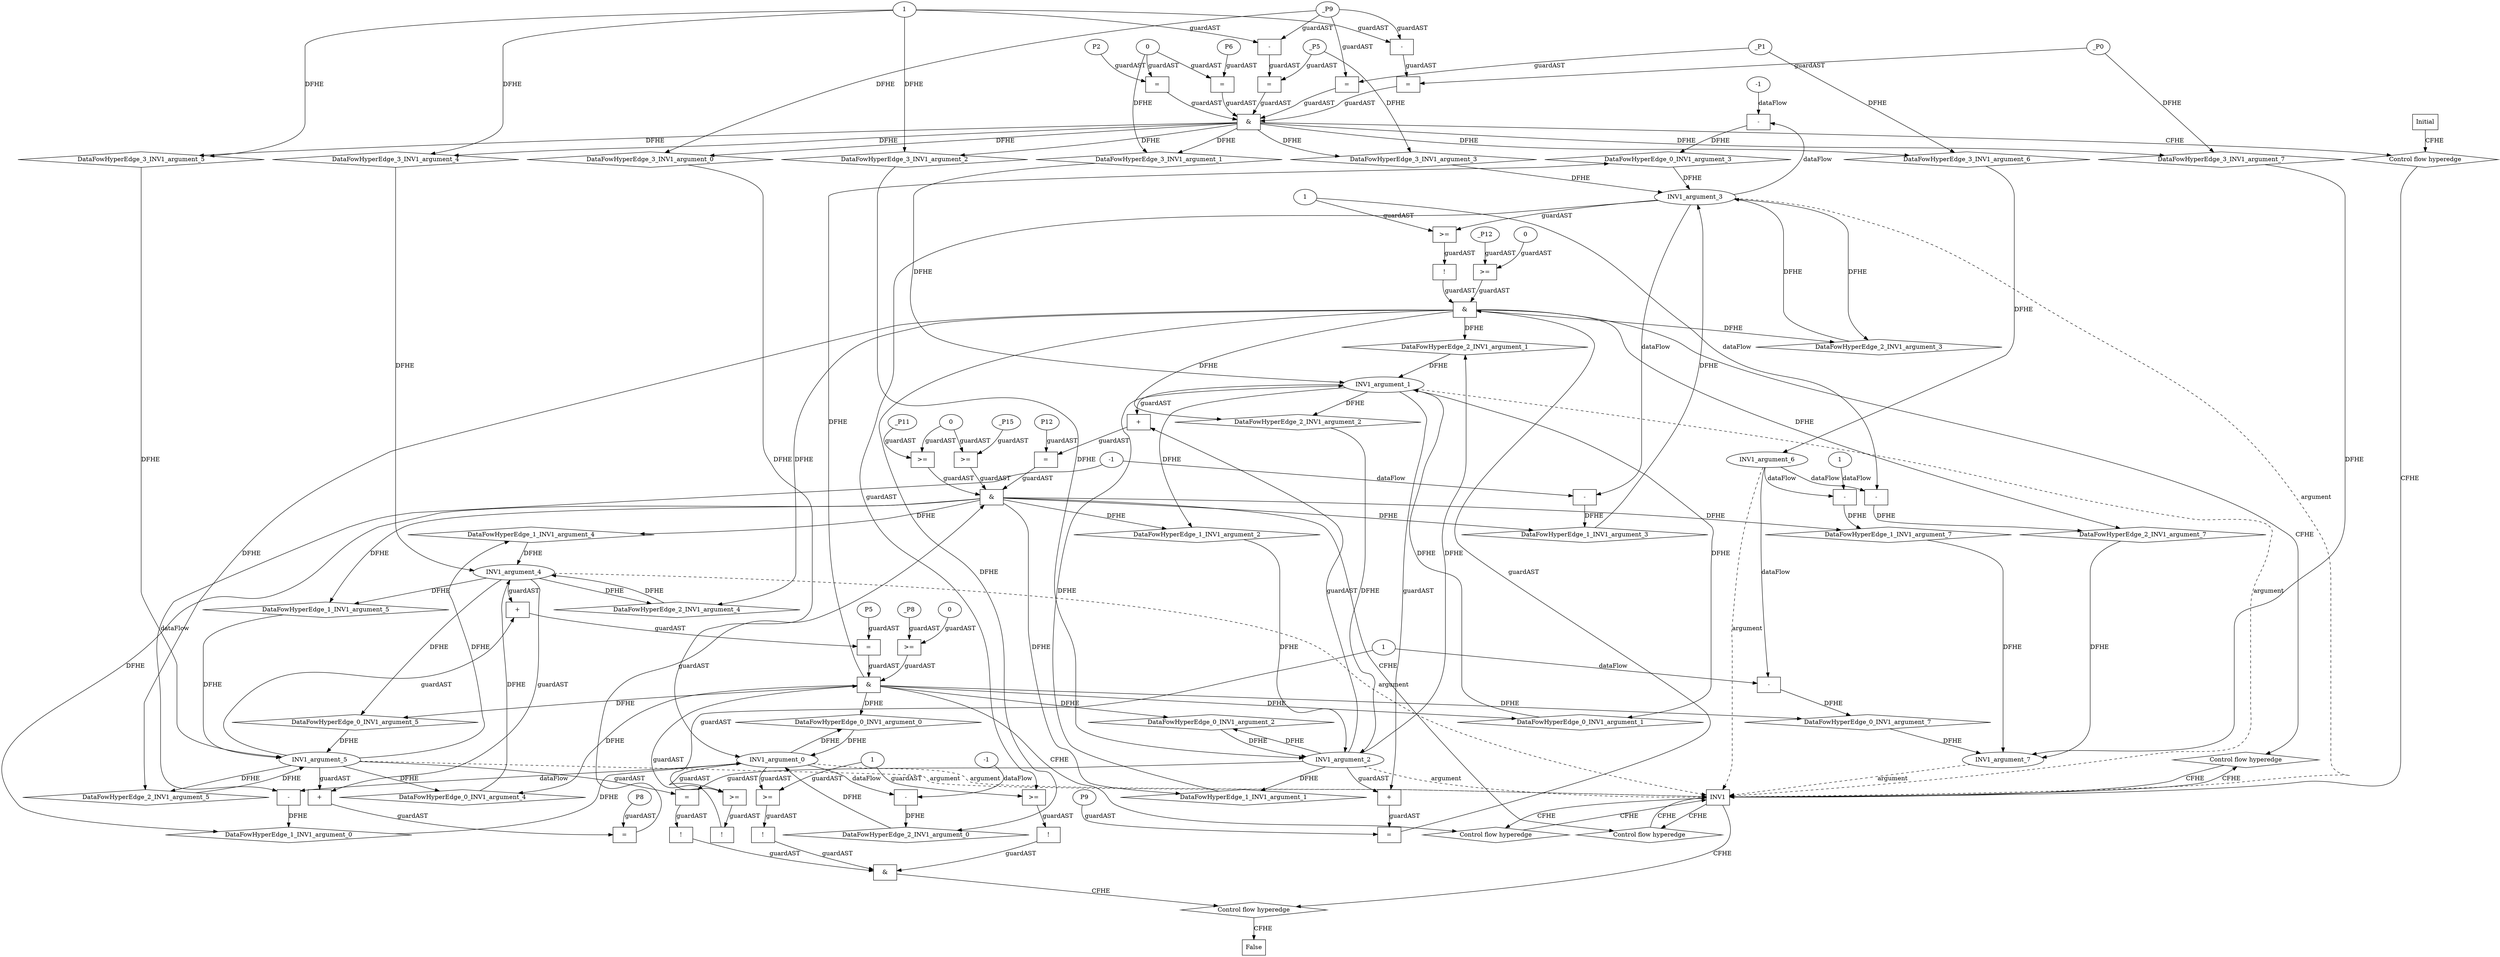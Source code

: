 // Horn Graph
digraph {
	"xxxINV1___INV1_0xxxdataFlow_0_node_0" [label="-"  nodeName="xxxINV1___INV1_0xxxdataFlow_0_node_0" class=Operator GNNNodeID=8 shape=rect]
	"xxxINV1___INV1_0xxxdataFlow_0_node_2" [label="-1"  nodeName="xxxINV1___INV1_0xxxdataFlow_0_node_2" class=IdealInt GNNNodeID=9]
		"INV1_argument_3" -> "xxxINV1___INV1_0xxxdataFlow_0_node_0" [ label="dataFlow"]
		"xxxINV1___INV1_0xxxdataFlow_0_node_2" -> "xxxINV1___INV1_0xxxdataFlow_0_node_0" [ label="dataFlow"]
	"xxxINV1___INV1_0xxxdataFlow2_node_0" [label="-"  nodeName="xxxINV1___INV1_0xxxdataFlow2_node_0" class=Operator GNNNodeID=10 shape=rect]
	"xxxINV1___INV1_0xxxdataFlow2_node_2" [label="1"  nodeName="xxxINV1___INV1_0xxxdataFlow2_node_2" class=IdealInt GNNNodeID=11]
		"INV1_argument_6" -> "xxxINV1___INV1_0xxxdataFlow2_node_0" [ label="dataFlow"]
		"xxxINV1___INV1_0xxxdataFlow2_node_2" -> "xxxINV1___INV1_0xxxdataFlow2_node_0" [ label="dataFlow"]
	"xxxINV1___INV1_0xxxguard_0_node_0" [label="="  nodeName="xxxINV1___INV1_0xxxguard_0_node_0" class=Operator GNNNodeID=12 shape=rect]
	"xxxINV1___INV1_0xxxguard_0_node_1" [label="+"  nodeName="xxxINV1___INV1_0xxxguard_0_node_1" class=Operator GNNNodeID=13 shape=rect]
	"xxxINV1___INV1_0xxxguard_0_node_4" [label="P5"  nodeName="xxxINV1___INV1_0xxxguard_0_node_4" class=symbolicConstant GNNNodeID=14]
		"xxxINV1___INV1_0xxxguard_0_node_1" -> "xxxINV1___INV1_0xxxguard_0_node_0" [ label="guardAST"]
		"xxxINV1___INV1_0xxxguard_0_node_4" -> "xxxINV1___INV1_0xxxguard_0_node_0" [ label="guardAST"]
		"INV1_argument_4" -> "xxxINV1___INV1_0xxxguard_0_node_1" [ label="guardAST"]
		"INV1_argument_5" -> "xxxINV1___INV1_0xxxguard_0_node_1" [ label="guardAST"]
	"xxxINV1___INV1_0xxxguard1_node_0" [label="!"  nodeName="xxxINV1___INV1_0xxxguard1_node_0" class=Operator GNNNodeID=15 shape=rect]
	"xxxINV1___INV1_0xxxguard1_node_1" [label=">="  nodeName="xxxINV1___INV1_0xxxguard1_node_1" class=Operator GNNNodeID=16 shape=rect]
		"xxxINV1___INV1_0xxxguard1_node_1" -> "xxxINV1___INV1_0xxxguard1_node_0" [ label="guardAST"]
		"INV1_argument_0" -> "xxxINV1___INV1_0xxxguard1_node_1" [ label="guardAST"]
		"xxxINV1___INV1_0xxxdataFlow2_node_2" -> "xxxINV1___INV1_0xxxguard1_node_1" [ label="guardAST"]
	"xxxINV1___INV1_0xxxguard2_node_0" [label=">="  nodeName="xxxINV1___INV1_0xxxguard2_node_0" class=Operator GNNNodeID=17 shape=rect]
	"xxxINV1___INV1_0xxxguard2_node_1" [label="_P8"  nodeName="xxxINV1___INV1_0xxxguard2_node_1" class=symbolicConstant GNNNodeID=18]
	"xxxINV1___INV1_0xxxguard2_node_2" [label="0"  nodeName="xxxINV1___INV1_0xxxguard2_node_2" class=IdealInt GNNNodeID=19]
		"xxxINV1___INV1_0xxxguard2_node_1" -> "xxxINV1___INV1_0xxxguard2_node_0" [ label="guardAST"]
		"xxxINV1___INV1_0xxxguard2_node_2" -> "xxxINV1___INV1_0xxxguard2_node_0" [ label="guardAST"]
	"xxxINV1___INV1_1xxxdataFlow1_node_0" [label="-"  nodeName="xxxINV1___INV1_1xxxdataFlow1_node_0" class=Operator GNNNodeID=20 shape=rect]
	"xxxINV1___INV1_1xxxdataFlow1_node_2" [label="-1"  nodeName="xxxINV1___INV1_1xxxdataFlow1_node_2" class=IdealInt GNNNodeID=21]
		"INV1_argument_3" -> "xxxINV1___INV1_1xxxdataFlow1_node_0" [ label="dataFlow"]
		"xxxINV1___INV1_1xxxdataFlow1_node_2" -> "xxxINV1___INV1_1xxxdataFlow1_node_0" [ label="dataFlow"]
	"xxxINV1___INV1_1xxxdataFlow2_node_0" [label="-"  nodeName="xxxINV1___INV1_1xxxdataFlow2_node_0" class=Operator GNNNodeID=22 shape=rect]
	"xxxINV1___INV1_1xxxdataFlow2_node_2" [label="1"  nodeName="xxxINV1___INV1_1xxxdataFlow2_node_2" class=IdealInt GNNNodeID=23]
		"INV1_argument_6" -> "xxxINV1___INV1_1xxxdataFlow2_node_0" [ label="dataFlow"]
		"xxxINV1___INV1_1xxxdataFlow2_node_2" -> "xxxINV1___INV1_1xxxdataFlow2_node_0" [ label="dataFlow"]
	"xxxINV1___INV1_1xxxdataFlow4_node_0" [label="-"  nodeName="xxxINV1___INV1_1xxxdataFlow4_node_0" class=Operator GNNNodeID=24 shape=rect]
		"INV1_argument_0" -> "xxxINV1___INV1_1xxxdataFlow4_node_0" [ label="dataFlow"]
		"xxxINV1___INV1_1xxxdataFlow1_node_2" -> "xxxINV1___INV1_1xxxdataFlow4_node_0" [ label="dataFlow"]
	"xxxINV1___INV1_1xxxguard_0_node_0" [label="="  nodeName="xxxINV1___INV1_1xxxguard_0_node_0" class=Operator GNNNodeID=25 shape=rect]
	"xxxINV1___INV1_1xxxguard_0_node_1" [label="+"  nodeName="xxxINV1___INV1_1xxxguard_0_node_1" class=Operator GNNNodeID=26 shape=rect]
	"xxxINV1___INV1_1xxxguard_0_node_4" [label="P8"  nodeName="xxxINV1___INV1_1xxxguard_0_node_4" class=symbolicConstant GNNNodeID=27]
		"xxxINV1___INV1_1xxxguard_0_node_1" -> "xxxINV1___INV1_1xxxguard_0_node_0" [ label="guardAST"]
		"xxxINV1___INV1_1xxxguard_0_node_4" -> "xxxINV1___INV1_1xxxguard_0_node_0" [ label="guardAST"]
		"INV1_argument_4" -> "xxxINV1___INV1_1xxxguard_0_node_1" [ label="guardAST"]
		"INV1_argument_5" -> "xxxINV1___INV1_1xxxguard_0_node_1" [ label="guardAST"]
	"xxxINV1___INV1_1xxxguard1_node_0" [label=">="  nodeName="xxxINV1___INV1_1xxxguard1_node_0" class=Operator GNNNodeID=28 shape=rect]
	"xxxINV1___INV1_1xxxguard1_node_1" [label="_P15"  nodeName="xxxINV1___INV1_1xxxguard1_node_1" class=symbolicConstant GNNNodeID=29]
	"xxxINV1___INV1_1xxxguard1_node_2" [label="0"  nodeName="xxxINV1___INV1_1xxxguard1_node_2" class=IdealInt GNNNodeID=30]
		"xxxINV1___INV1_1xxxguard1_node_1" -> "xxxINV1___INV1_1xxxguard1_node_0" [ label="guardAST"]
		"xxxINV1___INV1_1xxxguard1_node_2" -> "xxxINV1___INV1_1xxxguard1_node_0" [ label="guardAST"]
	"xxxINV1___INV1_1xxxguard2_node_0" [label=">="  nodeName="xxxINV1___INV1_1xxxguard2_node_0" class=Operator GNNNodeID=31 shape=rect]
	"xxxINV1___INV1_1xxxguard2_node_1" [label="_P11"  nodeName="xxxINV1___INV1_1xxxguard2_node_1" class=symbolicConstant GNNNodeID=32]
		"xxxINV1___INV1_1xxxguard2_node_1" -> "xxxINV1___INV1_1xxxguard2_node_0" [ label="guardAST"]
		"xxxINV1___INV1_1xxxguard1_node_2" -> "xxxINV1___INV1_1xxxguard2_node_0" [ label="guardAST"]
	"xxxINV1___INV1_1xxxguard3_node_0" [label="="  nodeName="xxxINV1___INV1_1xxxguard3_node_0" class=Operator GNNNodeID=33 shape=rect]
	"xxxINV1___INV1_1xxxguard3_node_1" [label="+"  nodeName="xxxINV1___INV1_1xxxguard3_node_1" class=Operator GNNNodeID=34 shape=rect]
	"xxxINV1___INV1_1xxxguard3_node_4" [label="P12"  nodeName="xxxINV1___INV1_1xxxguard3_node_4" class=symbolicConstant GNNNodeID=35]
		"xxxINV1___INV1_1xxxguard3_node_1" -> "xxxINV1___INV1_1xxxguard3_node_0" [ label="guardAST"]
		"xxxINV1___INV1_1xxxguard3_node_4" -> "xxxINV1___INV1_1xxxguard3_node_0" [ label="guardAST"]
		"INV1_argument_1" -> "xxxINV1___INV1_1xxxguard3_node_1" [ label="guardAST"]
		"INV1_argument_2" -> "xxxINV1___INV1_1xxxguard3_node_1" [ label="guardAST"]
	"xxxINV1___INV1_2xxxdataFlow_0_node_0" [label="-"  nodeName="xxxINV1___INV1_2xxxdataFlow_0_node_0" class=Operator GNNNodeID=36 shape=rect]
	"xxxINV1___INV1_2xxxdataFlow_0_node_2" [label="-1"  nodeName="xxxINV1___INV1_2xxxdataFlow_0_node_2" class=IdealInt GNNNodeID=37]
		"INV1_argument_0" -> "xxxINV1___INV1_2xxxdataFlow_0_node_0" [ label="dataFlow"]
		"xxxINV1___INV1_2xxxdataFlow_0_node_2" -> "xxxINV1___INV1_2xxxdataFlow_0_node_0" [ label="dataFlow"]
	"xxxINV1___INV1_2xxxdataFlow2_node_0" [label="-"  nodeName="xxxINV1___INV1_2xxxdataFlow2_node_0" class=Operator GNNNodeID=38 shape=rect]
	"xxxINV1___INV1_2xxxdataFlow2_node_2" [label="1"  nodeName="xxxINV1___INV1_2xxxdataFlow2_node_2" class=IdealInt GNNNodeID=39]
		"INV1_argument_6" -> "xxxINV1___INV1_2xxxdataFlow2_node_0" [ label="dataFlow"]
		"xxxINV1___INV1_2xxxdataFlow2_node_2" -> "xxxINV1___INV1_2xxxdataFlow2_node_0" [ label="dataFlow"]
	"xxxINV1___INV1_2xxxguard_0_node_0" [label="="  nodeName="xxxINV1___INV1_2xxxguard_0_node_0" class=Operator GNNNodeID=40 shape=rect]
	"xxxINV1___INV1_2xxxguard_0_node_1" [label="+"  nodeName="xxxINV1___INV1_2xxxguard_0_node_1" class=Operator GNNNodeID=41 shape=rect]
	"xxxINV1___INV1_2xxxguard_0_node_4" [label="P9"  nodeName="xxxINV1___INV1_2xxxguard_0_node_4" class=symbolicConstant GNNNodeID=42]
		"xxxINV1___INV1_2xxxguard_0_node_1" -> "xxxINV1___INV1_2xxxguard_0_node_0" [ label="guardAST"]
		"xxxINV1___INV1_2xxxguard_0_node_4" -> "xxxINV1___INV1_2xxxguard_0_node_0" [ label="guardAST"]
		"INV1_argument_1" -> "xxxINV1___INV1_2xxxguard_0_node_1" [ label="guardAST"]
		"INV1_argument_2" -> "xxxINV1___INV1_2xxxguard_0_node_1" [ label="guardAST"]
	"xxxINV1___INV1_2xxxguard1_node_0" [label="!"  nodeName="xxxINV1___INV1_2xxxguard1_node_0" class=Operator GNNNodeID=43 shape=rect]
	"xxxINV1___INV1_2xxxguard1_node_1" [label=">="  nodeName="xxxINV1___INV1_2xxxguard1_node_1" class=Operator GNNNodeID=44 shape=rect]
		"xxxINV1___INV1_2xxxguard1_node_1" -> "xxxINV1___INV1_2xxxguard1_node_0" [ label="guardAST"]
		"INV1_argument_3" -> "xxxINV1___INV1_2xxxguard1_node_1" [ label="guardAST"]
		"xxxINV1___INV1_2xxxdataFlow2_node_2" -> "xxxINV1___INV1_2xxxguard1_node_1" [ label="guardAST"]
	"xxxINV1___INV1_2xxxguard2_node_0" [label=">="  nodeName="xxxINV1___INV1_2xxxguard2_node_0" class=Operator GNNNodeID=45 shape=rect]
	"xxxINV1___INV1_2xxxguard2_node_1" [label="_P12"  nodeName="xxxINV1___INV1_2xxxguard2_node_1" class=symbolicConstant GNNNodeID=46]
	"xxxINV1___INV1_2xxxguard2_node_2" [label="0"  nodeName="xxxINV1___INV1_2xxxguard2_node_2" class=IdealInt GNNNodeID=47]
		"xxxINV1___INV1_2xxxguard2_node_1" -> "xxxINV1___INV1_2xxxguard2_node_0" [ label="guardAST"]
		"xxxINV1___INV1_2xxxguard2_node_2" -> "xxxINV1___INV1_2xxxguard2_node_0" [ label="guardAST"]
	"xxxINV1___Initial_3xxxdataFlow_0_node_0" [label="1"  nodeName="xxxINV1___Initial_3xxxdataFlow_0_node_0" class=IdealInt GNNNodeID=48]
	"xxxINV1___Initial_3xxxdataFlow1_node_0" [label="0"  nodeName="xxxINV1___Initial_3xxxdataFlow1_node_0" class=IdealInt GNNNodeID=49]
	"xxxINV1___Initial_3xxxdataFlow3_node_0" [label="_P5"  nodeName="xxxINV1___Initial_3xxxdataFlow3_node_0" class=symbolicConstant GNNNodeID=50]
	"xxxINV1___Initial_3xxxdataFlow4_node_0" [label="_P0"  nodeName="xxxINV1___Initial_3xxxdataFlow4_node_0" class=symbolicConstant GNNNodeID=51]
	"xxxINV1___Initial_3xxxdataFlow5_node_0" [label="_P1"  nodeName="xxxINV1___Initial_3xxxdataFlow5_node_0" class=symbolicConstant GNNNodeID=52]
	"xxxINV1___Initial_3xxxdataFlow7_node_0" [label="_P9"  nodeName="xxxINV1___Initial_3xxxdataFlow7_node_0" class=symbolicConstant GNNNodeID=53]
	"xxxINV1___Initial_3xxxguard_0_node_0" [label="="  nodeName="xxxINV1___Initial_3xxxguard_0_node_0" class=Operator GNNNodeID=54 shape=rect]
	"xxxINV1___Initial_3xxxguard_0_node_2" [label="-"  nodeName="xxxINV1___Initial_3xxxguard_0_node_2" class=Operator GNNNodeID=55 shape=rect]
		"xxxINV1___Initial_3xxxdataFlow3_node_0" -> "xxxINV1___Initial_3xxxguard_0_node_0" [ label="guardAST"]
		"xxxINV1___Initial_3xxxguard_0_node_2" -> "xxxINV1___Initial_3xxxguard_0_node_0" [ label="guardAST"]
		"xxxINV1___Initial_3xxxdataFlow7_node_0" -> "xxxINV1___Initial_3xxxguard_0_node_2" [ label="guardAST"]
		"xxxINV1___Initial_3xxxdataFlow_0_node_0" -> "xxxINV1___Initial_3xxxguard_0_node_2" [ label="guardAST"]
	"xxxINV1___Initial_3xxxguard1_node_0" [label="="  nodeName="xxxINV1___Initial_3xxxguard1_node_0" class=Operator GNNNodeID=56 shape=rect]
		"xxxINV1___Initial_3xxxdataFlow5_node_0" -> "xxxINV1___Initial_3xxxguard1_node_0" [ label="guardAST"]
		"xxxINV1___Initial_3xxxdataFlow7_node_0" -> "xxxINV1___Initial_3xxxguard1_node_0" [ label="guardAST"]
	"xxxINV1___Initial_3xxxguard2_node_0" [label="="  nodeName="xxxINV1___Initial_3xxxguard2_node_0" class=Operator GNNNodeID=57 shape=rect]
	"xxxINV1___Initial_3xxxguard2_node_1" [label="P2"  nodeName="xxxINV1___Initial_3xxxguard2_node_1" class=symbolicConstant GNNNodeID=58]
		"xxxINV1___Initial_3xxxguard2_node_1" -> "xxxINV1___Initial_3xxxguard2_node_0" [ label="guardAST"]
		"xxxINV1___Initial_3xxxdataFlow1_node_0" -> "xxxINV1___Initial_3xxxguard2_node_0" [ label="guardAST"]
	"xxxINV1___Initial_3xxxguard3_node_0" [label="="  nodeName="xxxINV1___Initial_3xxxguard3_node_0" class=Operator GNNNodeID=59 shape=rect]
	"xxxINV1___Initial_3xxxguard3_node_1" [label="P6"  nodeName="xxxINV1___Initial_3xxxguard3_node_1" class=symbolicConstant GNNNodeID=60]
		"xxxINV1___Initial_3xxxguard3_node_1" -> "xxxINV1___Initial_3xxxguard3_node_0" [ label="guardAST"]
		"xxxINV1___Initial_3xxxdataFlow1_node_0" -> "xxxINV1___Initial_3xxxguard3_node_0" [ label="guardAST"]
	"xxxINV1___Initial_3xxxguard4_node_0" [label="="  nodeName="xxxINV1___Initial_3xxxguard4_node_0" class=Operator GNNNodeID=61 shape=rect]
	"xxxINV1___Initial_3xxxguard4_node_2" [label="-"  nodeName="xxxINV1___Initial_3xxxguard4_node_2" class=Operator GNNNodeID=62 shape=rect]
		"xxxINV1___Initial_3xxxdataFlow4_node_0" -> "xxxINV1___Initial_3xxxguard4_node_0" [ label="guardAST"]
		"xxxINV1___Initial_3xxxguard4_node_2" -> "xxxINV1___Initial_3xxxguard4_node_0" [ label="guardAST"]
		"xxxINV1___Initial_3xxxdataFlow7_node_0" -> "xxxINV1___Initial_3xxxguard4_node_2" [ label="guardAST"]
		"xxxINV1___Initial_3xxxdataFlow_0_node_0" -> "xxxINV1___Initial_3xxxguard4_node_2" [ label="guardAST"]
	"xxxFALSE___INV1_4xxxguard_0_node_0" [label="!"  nodeName="xxxFALSE___INV1_4xxxguard_0_node_0" class=Operator GNNNodeID=63 shape=rect]
	"xxxFALSE___INV1_4xxxguard_0_node_1" [label=">="  nodeName="xxxFALSE___INV1_4xxxguard_0_node_1" class=Operator GNNNodeID=64 shape=rect]
	"xxxFALSE___INV1_4xxxguard_0_node_3" [label="1"  nodeName="xxxFALSE___INV1_4xxxguard_0_node_3" class=IdealInt GNNNodeID=65]
		"xxxFALSE___INV1_4xxxguard_0_node_1" -> "xxxFALSE___INV1_4xxxguard_0_node_0" [ label="guardAST"]
		"INV1_argument_0" -> "xxxFALSE___INV1_4xxxguard_0_node_1" [ label="guardAST"]
		"xxxFALSE___INV1_4xxxguard_0_node_3" -> "xxxFALSE___INV1_4xxxguard_0_node_1" [ label="guardAST"]
	"xxxFALSE___INV1_4xxxguard1_node_0" [label="!"  nodeName="xxxFALSE___INV1_4xxxguard1_node_0" class=Operator GNNNodeID=66 shape=rect]
	"xxxFALSE___INV1_4xxxguard1_node_1" [label=">="  nodeName="xxxFALSE___INV1_4xxxguard1_node_1" class=Operator GNNNodeID=67 shape=rect]
		"xxxFALSE___INV1_4xxxguard1_node_1" -> "xxxFALSE___INV1_4xxxguard1_node_0" [ label="guardAST"]
		"INV1_argument_3" -> "xxxFALSE___INV1_4xxxguard1_node_1" [ label="guardAST"]
		"xxxFALSE___INV1_4xxxguard_0_node_3" -> "xxxFALSE___INV1_4xxxguard1_node_1" [ label="guardAST"]
	"xxxFALSE___INV1_4xxxguard2_node_0" [label="!"  nodeName="xxxFALSE___INV1_4xxxguard2_node_0" class=Operator GNNNodeID=68 shape=rect]
	"xxxFALSE___INV1_4xxxguard2_node_1" [label="="  nodeName="xxxFALSE___INV1_4xxxguard2_node_1" class=Operator GNNNodeID=69 shape=rect]
		"xxxFALSE___INV1_4xxxguard2_node_1" -> "xxxFALSE___INV1_4xxxguard2_node_0" [ label="guardAST"]
		"INV1_argument_2" -> "xxxFALSE___INV1_4xxxguard2_node_1" [ label="guardAST"]
		"INV1_argument_5" -> "xxxFALSE___INV1_4xxxguard2_node_1" [ label="guardAST"]
	"INV1" [label="INV1"  nodeName="INV1" class=CONTROL GNNNodeID=70 shape="rect"]
	"FALSE" [label="False"  nodeName=False class=CONTROL GNNNodeID=71 shape="rect"]
	"Initial" [label="Initial"  nodeName=Initial class=CONTROL GNNNodeID=72 shape="rect"]
	"ControlFowHyperEdge_0" [label="Control flow hyperedge"  hyperEdgeNodeID=0 nodeName=ControlFowHyperEdge_0 class=controlFlowHyperEdge shape="diamond"]
		"INV1" -> ControlFowHyperEdge_0 [ label="CFHE"]
		"ControlFowHyperEdge_0" -> "INV1" [ label="CFHE"]
	"ControlFowHyperEdge_1" [label="Control flow hyperedge"  hyperEdgeNodeID=1 nodeName=ControlFowHyperEdge_1 class=controlFlowHyperEdge shape="diamond"]
		"INV1" -> ControlFowHyperEdge_1 [ label="CFHE"]
		"ControlFowHyperEdge_1" -> "INV1" [ label="CFHE"]
	"ControlFowHyperEdge_2" [label="Control flow hyperedge"  hyperEdgeNodeID=2 nodeName=ControlFowHyperEdge_2 class=controlFlowHyperEdge shape="diamond"]
		"INV1" -> ControlFowHyperEdge_2 [ label="CFHE"]
		"ControlFowHyperEdge_2" -> "INV1" [ label="CFHE"]
	"ControlFowHyperEdge_3" [label="Control flow hyperedge"  hyperEdgeNodeID=3 nodeName=ControlFowHyperEdge_3 class=controlFlowHyperEdge shape="diamond"]
		"Initial" -> ControlFowHyperEdge_3 [ label="CFHE"]
		"ControlFowHyperEdge_3" -> "INV1" [ label="CFHE"]
	"ControlFowHyperEdge_4" [label="Control flow hyperedge"  hyperEdgeNodeID=4 nodeName=ControlFowHyperEdge_4 class=controlFlowHyperEdge shape="diamond"]
		"INV1" -> ControlFowHyperEdge_4 [ label="CFHE"]
		"ControlFowHyperEdge_4" -> "FALSE" [ label="CFHE"]
	"INV1_argument_0" [label="INV1_argument_0"  nodeName=argument0 class=argument shape=oval GNNNodeID=73 head="INV1"]
		"INV1_argument_0" -> "INV1" [ label="argument" style=dashed]
	"INV1_argument_1" [label="INV1_argument_1"  nodeName=argument1 class=argument shape=oval GNNNodeID=73 head="INV1"]
		"INV1_argument_1" -> "INV1" [ label="argument" style=dashed]
	"INV1_argument_2" [label="INV1_argument_2"  nodeName=argument2 class=argument shape=oval GNNNodeID=73 head="INV1"]
		"INV1_argument_2" -> "INV1" [ label="argument" style=dashed]
	"INV1_argument_3" [label="INV1_argument_3"  nodeName=argument3 class=argument shape=oval GNNNodeID=73 head="INV1"]
		"INV1_argument_3" -> "INV1" [ label="argument" style=dashed]
	"INV1_argument_4" [label="INV1_argument_4"  nodeName=argument4 class=argument shape=oval GNNNodeID=73 head="INV1"]
		"INV1_argument_4" -> "INV1" [ label="argument" style=dashed]
	"INV1_argument_5" [label="INV1_argument_5"  nodeName=argument5 class=argument shape=oval GNNNodeID=73 head="INV1"]
		"INV1_argument_5" -> "INV1" [ label="argument" style=dashed]
	"INV1_argument_6" [label="INV1_argument_6"  nodeName=argument6 class=argument shape=oval GNNNodeID=73 head="INV1"]
		"INV1_argument_6" -> "INV1" [ label="argument" style=dashed]
	"INV1_argument_7" [label="INV1_argument_7"  nodeName=argument7 class=argument shape=oval GNNNodeID=73 head="INV1"]
		"INV1_argument_7" -> "INV1" [ label="argument" style=dashed]
	"xxxINV1___INV1_0xxx_and" [label="&"  andName="xxxINV1___INV1_0xxx_and" class=Operator shape=rect]
		"xxxINV1___INV1_0xxxguard_0_node_0" -> "xxxINV1___INV1_0xxx_and" [ label="guardAST"]
		"xxxINV1___INV1_0xxxguard1_node_0" -> "xxxINV1___INV1_0xxx_and" [ label="guardAST"]
		"xxxINV1___INV1_0xxxguard2_node_0" -> "xxxINV1___INV1_0xxx_and" [ label="guardAST"]
		"xxxINV1___INV1_0xxx_and" -> "ControlFowHyperEdge_0" [ label="CFHE"]
	"xxxINV1___INV1_1xxx_and" [label="&"  andName="xxxINV1___INV1_1xxx_and" class=Operator shape=rect]
		"xxxINV1___INV1_1xxxguard_0_node_0" -> "xxxINV1___INV1_1xxx_and" [ label="guardAST"]
		"xxxINV1___INV1_1xxxguard1_node_0" -> "xxxINV1___INV1_1xxx_and" [ label="guardAST"]
		"xxxINV1___INV1_1xxxguard2_node_0" -> "xxxINV1___INV1_1xxx_and" [ label="guardAST"]
		"xxxINV1___INV1_1xxxguard3_node_0" -> "xxxINV1___INV1_1xxx_and" [ label="guardAST"]
		"xxxINV1___INV1_1xxx_and" -> "ControlFowHyperEdge_1" [ label="CFHE"]
	"xxxINV1___INV1_2xxx_and" [label="&"  andName="xxxINV1___INV1_2xxx_and" class=Operator shape=rect]
		"xxxINV1___INV1_2xxxguard_0_node_0" -> "xxxINV1___INV1_2xxx_and" [ label="guardAST"]
		"xxxINV1___INV1_2xxxguard1_node_0" -> "xxxINV1___INV1_2xxx_and" [ label="guardAST"]
		"xxxINV1___INV1_2xxxguard2_node_0" -> "xxxINV1___INV1_2xxx_and" [ label="guardAST"]
		"xxxINV1___INV1_2xxx_and" -> "ControlFowHyperEdge_2" [ label="CFHE"]
	"xxxINV1___Initial_3xxx_and" [label="&"  andName="xxxINV1___Initial_3xxx_and" class=Operator shape=rect]
		"xxxINV1___Initial_3xxxguard2_node_0" -> "xxxINV1___Initial_3xxx_and" [ label="guardAST"]
		"xxxINV1___Initial_3xxxguard3_node_0" -> "xxxINV1___Initial_3xxx_and" [ label="guardAST"]
		"xxxINV1___Initial_3xxxguard4_node_0" -> "xxxINV1___Initial_3xxx_and" [ label="guardAST"]
		"xxxINV1___Initial_3xxxguard_0_node_0" -> "xxxINV1___Initial_3xxx_and" [ label="guardAST"]
		"xxxINV1___Initial_3xxxguard1_node_0" -> "xxxINV1___Initial_3xxx_and" [ label="guardAST"]
		"xxxINV1___Initial_3xxx_and" -> "ControlFowHyperEdge_3" [ label="CFHE"]
	"xxxFALSE___INV1_4xxx_and" [label="&"  andName="xxxFALSE___INV1_4xxx_and" class=Operator shape=rect]
		"xxxFALSE___INV1_4xxxguard_0_node_0" -> "xxxFALSE___INV1_4xxx_and" [ label="guardAST"]
		"xxxFALSE___INV1_4xxxguard1_node_0" -> "xxxFALSE___INV1_4xxx_and" [ label="guardAST"]
		"xxxFALSE___INV1_4xxxguard2_node_0" -> "xxxFALSE___INV1_4xxx_and" [ label="guardAST"]
		"xxxFALSE___INV1_4xxx_and" -> "ControlFowHyperEdge_4" [ label="CFHE"]
		"INV1_argument_0" -> "DataFowHyperEdge_0_INV1_argument_0" [ label="DFHE"]
	"DataFowHyperEdge_0_INV1_argument_0" [label="DataFowHyperEdge_0_INV1_argument_0"  nodeName="DataFowHyperEdge_0_INV1_argument_0" class=DataFlowHyperedge shape=diamond]
		"DataFowHyperEdge_0_INV1_argument_0" -> "INV1_argument_0" [ label="DFHE"]
		"xxxINV1___INV1_0xxx_and" -> "DataFowHyperEdge_0_INV1_argument_0" [ label="DFHE"]
		"INV1_argument_1" -> "DataFowHyperEdge_0_INV1_argument_1" [ label="DFHE"]
	"DataFowHyperEdge_0_INV1_argument_1" [label="DataFowHyperEdge_0_INV1_argument_1"  nodeName="DataFowHyperEdge_0_INV1_argument_1" class=DataFlowHyperedge shape=diamond]
		"DataFowHyperEdge_0_INV1_argument_1" -> "INV1_argument_1" [ label="DFHE"]
		"xxxINV1___INV1_0xxx_and" -> "DataFowHyperEdge_0_INV1_argument_1" [ label="DFHE"]
		"INV1_argument_2" -> "DataFowHyperEdge_0_INV1_argument_2" [ label="DFHE"]
	"DataFowHyperEdge_0_INV1_argument_2" [label="DataFowHyperEdge_0_INV1_argument_2"  nodeName="DataFowHyperEdge_0_INV1_argument_2" class=DataFlowHyperedge shape=diamond]
		"DataFowHyperEdge_0_INV1_argument_2" -> "INV1_argument_2" [ label="DFHE"]
		"xxxINV1___INV1_0xxx_and" -> "DataFowHyperEdge_0_INV1_argument_2" [ label="DFHE"]
		"INV1_argument_5" -> "DataFowHyperEdge_0_INV1_argument_4" [ label="DFHE"]
	"DataFowHyperEdge_0_INV1_argument_4" [label="DataFowHyperEdge_0_INV1_argument_4"  nodeName="DataFowHyperEdge_0_INV1_argument_4" class=DataFlowHyperedge shape=diamond]
		"DataFowHyperEdge_0_INV1_argument_4" -> "INV1_argument_4" [ label="DFHE"]
		"xxxINV1___INV1_0xxx_and" -> "DataFowHyperEdge_0_INV1_argument_4" [ label="DFHE"]
		"INV1_argument_2" -> "DataFowHyperEdge_1_INV1_argument_1" [ label="DFHE"]
	"DataFowHyperEdge_1_INV1_argument_1" [label="DataFowHyperEdge_1_INV1_argument_1"  nodeName="DataFowHyperEdge_1_INV1_argument_1" class=DataFlowHyperedge shape=diamond]
		"DataFowHyperEdge_1_INV1_argument_1" -> "INV1_argument_1" [ label="DFHE"]
		"xxxINV1___INV1_1xxx_and" -> "DataFowHyperEdge_1_INV1_argument_1" [ label="DFHE"]
		"INV1_argument_5" -> "DataFowHyperEdge_1_INV1_argument_4" [ label="DFHE"]
	"DataFowHyperEdge_1_INV1_argument_4" [label="DataFowHyperEdge_1_INV1_argument_4"  nodeName="DataFowHyperEdge_1_INV1_argument_4" class=DataFlowHyperedge shape=diamond]
		"DataFowHyperEdge_1_INV1_argument_4" -> "INV1_argument_4" [ label="DFHE"]
		"xxxINV1___INV1_1xxx_and" -> "DataFowHyperEdge_1_INV1_argument_4" [ label="DFHE"]
		"INV1_argument_2" -> "DataFowHyperEdge_2_INV1_argument_1" [ label="DFHE"]
	"DataFowHyperEdge_2_INV1_argument_1" [label="DataFowHyperEdge_2_INV1_argument_1"  nodeName="DataFowHyperEdge_2_INV1_argument_1" class=DataFlowHyperedge shape=diamond]
		"DataFowHyperEdge_2_INV1_argument_1" -> "INV1_argument_1" [ label="DFHE"]
		"xxxINV1___INV1_2xxx_and" -> "DataFowHyperEdge_2_INV1_argument_1" [ label="DFHE"]
		"INV1_argument_3" -> "DataFowHyperEdge_2_INV1_argument_3" [ label="DFHE"]
	"DataFowHyperEdge_2_INV1_argument_3" [label="DataFowHyperEdge_2_INV1_argument_3"  nodeName="DataFowHyperEdge_2_INV1_argument_3" class=DataFlowHyperedge shape=diamond]
		"DataFowHyperEdge_2_INV1_argument_3" -> "INV1_argument_3" [ label="DFHE"]
		"xxxINV1___INV1_2xxx_and" -> "DataFowHyperEdge_2_INV1_argument_3" [ label="DFHE"]
		"INV1_argument_4" -> "DataFowHyperEdge_2_INV1_argument_4" [ label="DFHE"]
	"DataFowHyperEdge_2_INV1_argument_4" [label="DataFowHyperEdge_2_INV1_argument_4"  nodeName="DataFowHyperEdge_2_INV1_argument_4" class=DataFlowHyperedge shape=diamond]
		"DataFowHyperEdge_2_INV1_argument_4" -> "INV1_argument_4" [ label="DFHE"]
		"xxxINV1___INV1_2xxx_and" -> "DataFowHyperEdge_2_INV1_argument_4" [ label="DFHE"]
		"INV1_argument_5" -> "DataFowHyperEdge_2_INV1_argument_5" [ label="DFHE"]
	"DataFowHyperEdge_2_INV1_argument_5" [label="DataFowHyperEdge_2_INV1_argument_5"  nodeName="DataFowHyperEdge_2_INV1_argument_5" class=DataFlowHyperedge shape=diamond]
		"DataFowHyperEdge_2_INV1_argument_5" -> "INV1_argument_5" [ label="DFHE"]
		"xxxINV1___INV1_2xxx_and" -> "DataFowHyperEdge_2_INV1_argument_5" [ label="DFHE"]
	"DataFowHyperEdge_0_INV1_argument_3" [label="DataFowHyperEdge_0_INV1_argument_3"  nodeName="DataFowHyperEdge_0_INV1_argument_3" class=DataFlowHyperedge shape=diamond]
		"DataFowHyperEdge_0_INV1_argument_3" -> "INV1_argument_3" [ label="DFHE"]
		"xxxINV1___INV1_0xxx_and" -> "DataFowHyperEdge_0_INV1_argument_3" [ label="DFHE"]
		"xxxINV1___INV1_0xxxdataFlow_0_node_0" -> "DataFowHyperEdge_0_INV1_argument_3" [ label="DFHE"]
	"DataFowHyperEdge_0_INV1_argument_5" [label="DataFowHyperEdge_0_INV1_argument_5"  nodeName="DataFowHyperEdge_0_INV1_argument_5" class=DataFlowHyperedge shape=diamond]
		"DataFowHyperEdge_0_INV1_argument_5" -> "INV1_argument_5" [ label="DFHE"]
		"xxxINV1___INV1_0xxx_and" -> "DataFowHyperEdge_0_INV1_argument_5" [ label="DFHE"]
		"INV1_argument_4" -> "DataFowHyperEdge_0_INV1_argument_5" [ label="DFHE"]
	"DataFowHyperEdge_0_INV1_argument_7" [label="DataFowHyperEdge_0_INV1_argument_7"  nodeName="DataFowHyperEdge_0_INV1_argument_7" class=DataFlowHyperedge shape=diamond]
		"DataFowHyperEdge_0_INV1_argument_7" -> "INV1_argument_7" [ label="DFHE"]
		"xxxINV1___INV1_0xxx_and" -> "DataFowHyperEdge_0_INV1_argument_7" [ label="DFHE"]
		"xxxINV1___INV1_0xxxdataFlow2_node_0" -> "DataFowHyperEdge_0_INV1_argument_7" [ label="DFHE"]
	"DataFowHyperEdge_1_INV1_argument_0" [label="DataFowHyperEdge_1_INV1_argument_0"  nodeName="DataFowHyperEdge_1_INV1_argument_0" class=DataFlowHyperedge shape=diamond]
		"DataFowHyperEdge_1_INV1_argument_0" -> "INV1_argument_0" [ label="DFHE"]
		"xxxINV1___INV1_1xxx_and" -> "DataFowHyperEdge_1_INV1_argument_0" [ label="DFHE"]
		"xxxINV1___INV1_1xxxdataFlow4_node_0" -> "DataFowHyperEdge_1_INV1_argument_0" [ label="DFHE"]
	"DataFowHyperEdge_1_INV1_argument_2" [label="DataFowHyperEdge_1_INV1_argument_2"  nodeName="DataFowHyperEdge_1_INV1_argument_2" class=DataFlowHyperedge shape=diamond]
		"DataFowHyperEdge_1_INV1_argument_2" -> "INV1_argument_2" [ label="DFHE"]
		"xxxINV1___INV1_1xxx_and" -> "DataFowHyperEdge_1_INV1_argument_2" [ label="DFHE"]
		"INV1_argument_1" -> "DataFowHyperEdge_1_INV1_argument_2" [ label="DFHE"]
	"DataFowHyperEdge_1_INV1_argument_3" [label="DataFowHyperEdge_1_INV1_argument_3"  nodeName="DataFowHyperEdge_1_INV1_argument_3" class=DataFlowHyperedge shape=diamond]
		"DataFowHyperEdge_1_INV1_argument_3" -> "INV1_argument_3" [ label="DFHE"]
		"xxxINV1___INV1_1xxx_and" -> "DataFowHyperEdge_1_INV1_argument_3" [ label="DFHE"]
		"xxxINV1___INV1_1xxxdataFlow1_node_0" -> "DataFowHyperEdge_1_INV1_argument_3" [ label="DFHE"]
	"DataFowHyperEdge_1_INV1_argument_5" [label="DataFowHyperEdge_1_INV1_argument_5"  nodeName="DataFowHyperEdge_1_INV1_argument_5" class=DataFlowHyperedge shape=diamond]
		"DataFowHyperEdge_1_INV1_argument_5" -> "INV1_argument_5" [ label="DFHE"]
		"xxxINV1___INV1_1xxx_and" -> "DataFowHyperEdge_1_INV1_argument_5" [ label="DFHE"]
		"INV1_argument_4" -> "DataFowHyperEdge_1_INV1_argument_5" [ label="DFHE"]
	"DataFowHyperEdge_1_INV1_argument_7" [label="DataFowHyperEdge_1_INV1_argument_7"  nodeName="DataFowHyperEdge_1_INV1_argument_7" class=DataFlowHyperedge shape=diamond]
		"DataFowHyperEdge_1_INV1_argument_7" -> "INV1_argument_7" [ label="DFHE"]
		"xxxINV1___INV1_1xxx_and" -> "DataFowHyperEdge_1_INV1_argument_7" [ label="DFHE"]
		"xxxINV1___INV1_1xxxdataFlow2_node_0" -> "DataFowHyperEdge_1_INV1_argument_7" [ label="DFHE"]
	"DataFowHyperEdge_2_INV1_argument_0" [label="DataFowHyperEdge_2_INV1_argument_0"  nodeName="DataFowHyperEdge_2_INV1_argument_0" class=DataFlowHyperedge shape=diamond]
		"DataFowHyperEdge_2_INV1_argument_0" -> "INV1_argument_0" [ label="DFHE"]
		"xxxINV1___INV1_2xxx_and" -> "DataFowHyperEdge_2_INV1_argument_0" [ label="DFHE"]
		"xxxINV1___INV1_2xxxdataFlow_0_node_0" -> "DataFowHyperEdge_2_INV1_argument_0" [ label="DFHE"]
	"DataFowHyperEdge_2_INV1_argument_2" [label="DataFowHyperEdge_2_INV1_argument_2"  nodeName="DataFowHyperEdge_2_INV1_argument_2" class=DataFlowHyperedge shape=diamond]
		"DataFowHyperEdge_2_INV1_argument_2" -> "INV1_argument_2" [ label="DFHE"]
		"xxxINV1___INV1_2xxx_and" -> "DataFowHyperEdge_2_INV1_argument_2" [ label="DFHE"]
		"INV1_argument_1" -> "DataFowHyperEdge_2_INV1_argument_2" [ label="DFHE"]
	"DataFowHyperEdge_2_INV1_argument_7" [label="DataFowHyperEdge_2_INV1_argument_7"  nodeName="DataFowHyperEdge_2_INV1_argument_7" class=DataFlowHyperedge shape=diamond]
		"DataFowHyperEdge_2_INV1_argument_7" -> "INV1_argument_7" [ label="DFHE"]
		"xxxINV1___INV1_2xxx_and" -> "DataFowHyperEdge_2_INV1_argument_7" [ label="DFHE"]
		"xxxINV1___INV1_2xxxdataFlow2_node_0" -> "DataFowHyperEdge_2_INV1_argument_7" [ label="DFHE"]
	"DataFowHyperEdge_3_INV1_argument_0" [label="DataFowHyperEdge_3_INV1_argument_0"  nodeName="DataFowHyperEdge_3_INV1_argument_0" class=DataFlowHyperedge shape=diamond]
		"DataFowHyperEdge_3_INV1_argument_0" -> "INV1_argument_0" [ label="DFHE"]
		"xxxINV1___Initial_3xxx_and" -> "DataFowHyperEdge_3_INV1_argument_0" [ label="DFHE"]
		"xxxINV1___Initial_3xxxdataFlow7_node_0" -> "DataFowHyperEdge_3_INV1_argument_0" [ label="DFHE"]
	"DataFowHyperEdge_3_INV1_argument_1" [label="DataFowHyperEdge_3_INV1_argument_1"  nodeName="DataFowHyperEdge_3_INV1_argument_1" class=DataFlowHyperedge shape=diamond]
		"DataFowHyperEdge_3_INV1_argument_1" -> "INV1_argument_1" [ label="DFHE"]
		"xxxINV1___Initial_3xxx_and" -> "DataFowHyperEdge_3_INV1_argument_1" [ label="DFHE"]
		"xxxINV1___Initial_3xxxdataFlow1_node_0" -> "DataFowHyperEdge_3_INV1_argument_1" [ label="DFHE"]
	"DataFowHyperEdge_3_INV1_argument_2" [label="DataFowHyperEdge_3_INV1_argument_2"  nodeName="DataFowHyperEdge_3_INV1_argument_2" class=DataFlowHyperedge shape=diamond]
		"DataFowHyperEdge_3_INV1_argument_2" -> "INV1_argument_2" [ label="DFHE"]
		"xxxINV1___Initial_3xxx_and" -> "DataFowHyperEdge_3_INV1_argument_2" [ label="DFHE"]
		"xxxINV1___Initial_3xxxdataFlow_0_node_0" -> "DataFowHyperEdge_3_INV1_argument_2" [ label="DFHE"]
	"DataFowHyperEdge_3_INV1_argument_3" [label="DataFowHyperEdge_3_INV1_argument_3"  nodeName="DataFowHyperEdge_3_INV1_argument_3" class=DataFlowHyperedge shape=diamond]
		"DataFowHyperEdge_3_INV1_argument_3" -> "INV1_argument_3" [ label="DFHE"]
		"xxxINV1___Initial_3xxx_and" -> "DataFowHyperEdge_3_INV1_argument_3" [ label="DFHE"]
		"xxxINV1___Initial_3xxxdataFlow3_node_0" -> "DataFowHyperEdge_3_INV1_argument_3" [ label="DFHE"]
	"DataFowHyperEdge_3_INV1_argument_4" [label="DataFowHyperEdge_3_INV1_argument_4"  nodeName="DataFowHyperEdge_3_INV1_argument_4" class=DataFlowHyperedge shape=diamond]
		"DataFowHyperEdge_3_INV1_argument_4" -> "INV1_argument_4" [ label="DFHE"]
		"xxxINV1___Initial_3xxx_and" -> "DataFowHyperEdge_3_INV1_argument_4" [ label="DFHE"]
		"xxxINV1___Initial_3xxxdataFlow_0_node_0" -> "DataFowHyperEdge_3_INV1_argument_4" [ label="DFHE"]
	"DataFowHyperEdge_3_INV1_argument_5" [label="DataFowHyperEdge_3_INV1_argument_5"  nodeName="DataFowHyperEdge_3_INV1_argument_5" class=DataFlowHyperedge shape=diamond]
		"DataFowHyperEdge_3_INV1_argument_5" -> "INV1_argument_5" [ label="DFHE"]
		"xxxINV1___Initial_3xxx_and" -> "DataFowHyperEdge_3_INV1_argument_5" [ label="DFHE"]
		"xxxINV1___Initial_3xxxdataFlow_0_node_0" -> "DataFowHyperEdge_3_INV1_argument_5" [ label="DFHE"]
	"DataFowHyperEdge_3_INV1_argument_6" [label="DataFowHyperEdge_3_INV1_argument_6"  nodeName="DataFowHyperEdge_3_INV1_argument_6" class=DataFlowHyperedge shape=diamond]
		"DataFowHyperEdge_3_INV1_argument_6" -> "INV1_argument_6" [ label="DFHE"]
		"xxxINV1___Initial_3xxx_and" -> "DataFowHyperEdge_3_INV1_argument_6" [ label="DFHE"]
		"xxxINV1___Initial_3xxxdataFlow5_node_0" -> "DataFowHyperEdge_3_INV1_argument_6" [ label="DFHE"]
	"DataFowHyperEdge_3_INV1_argument_7" [label="DataFowHyperEdge_3_INV1_argument_7"  nodeName="DataFowHyperEdge_3_INV1_argument_7" class=DataFlowHyperedge shape=diamond]
		"DataFowHyperEdge_3_INV1_argument_7" -> "INV1_argument_7" [ label="DFHE"]
		"xxxINV1___Initial_3xxx_and" -> "DataFowHyperEdge_3_INV1_argument_7" [ label="DFHE"]
		"xxxINV1___Initial_3xxxdataFlow4_node_0" -> "DataFowHyperEdge_3_INV1_argument_7" [ label="DFHE"]
}
